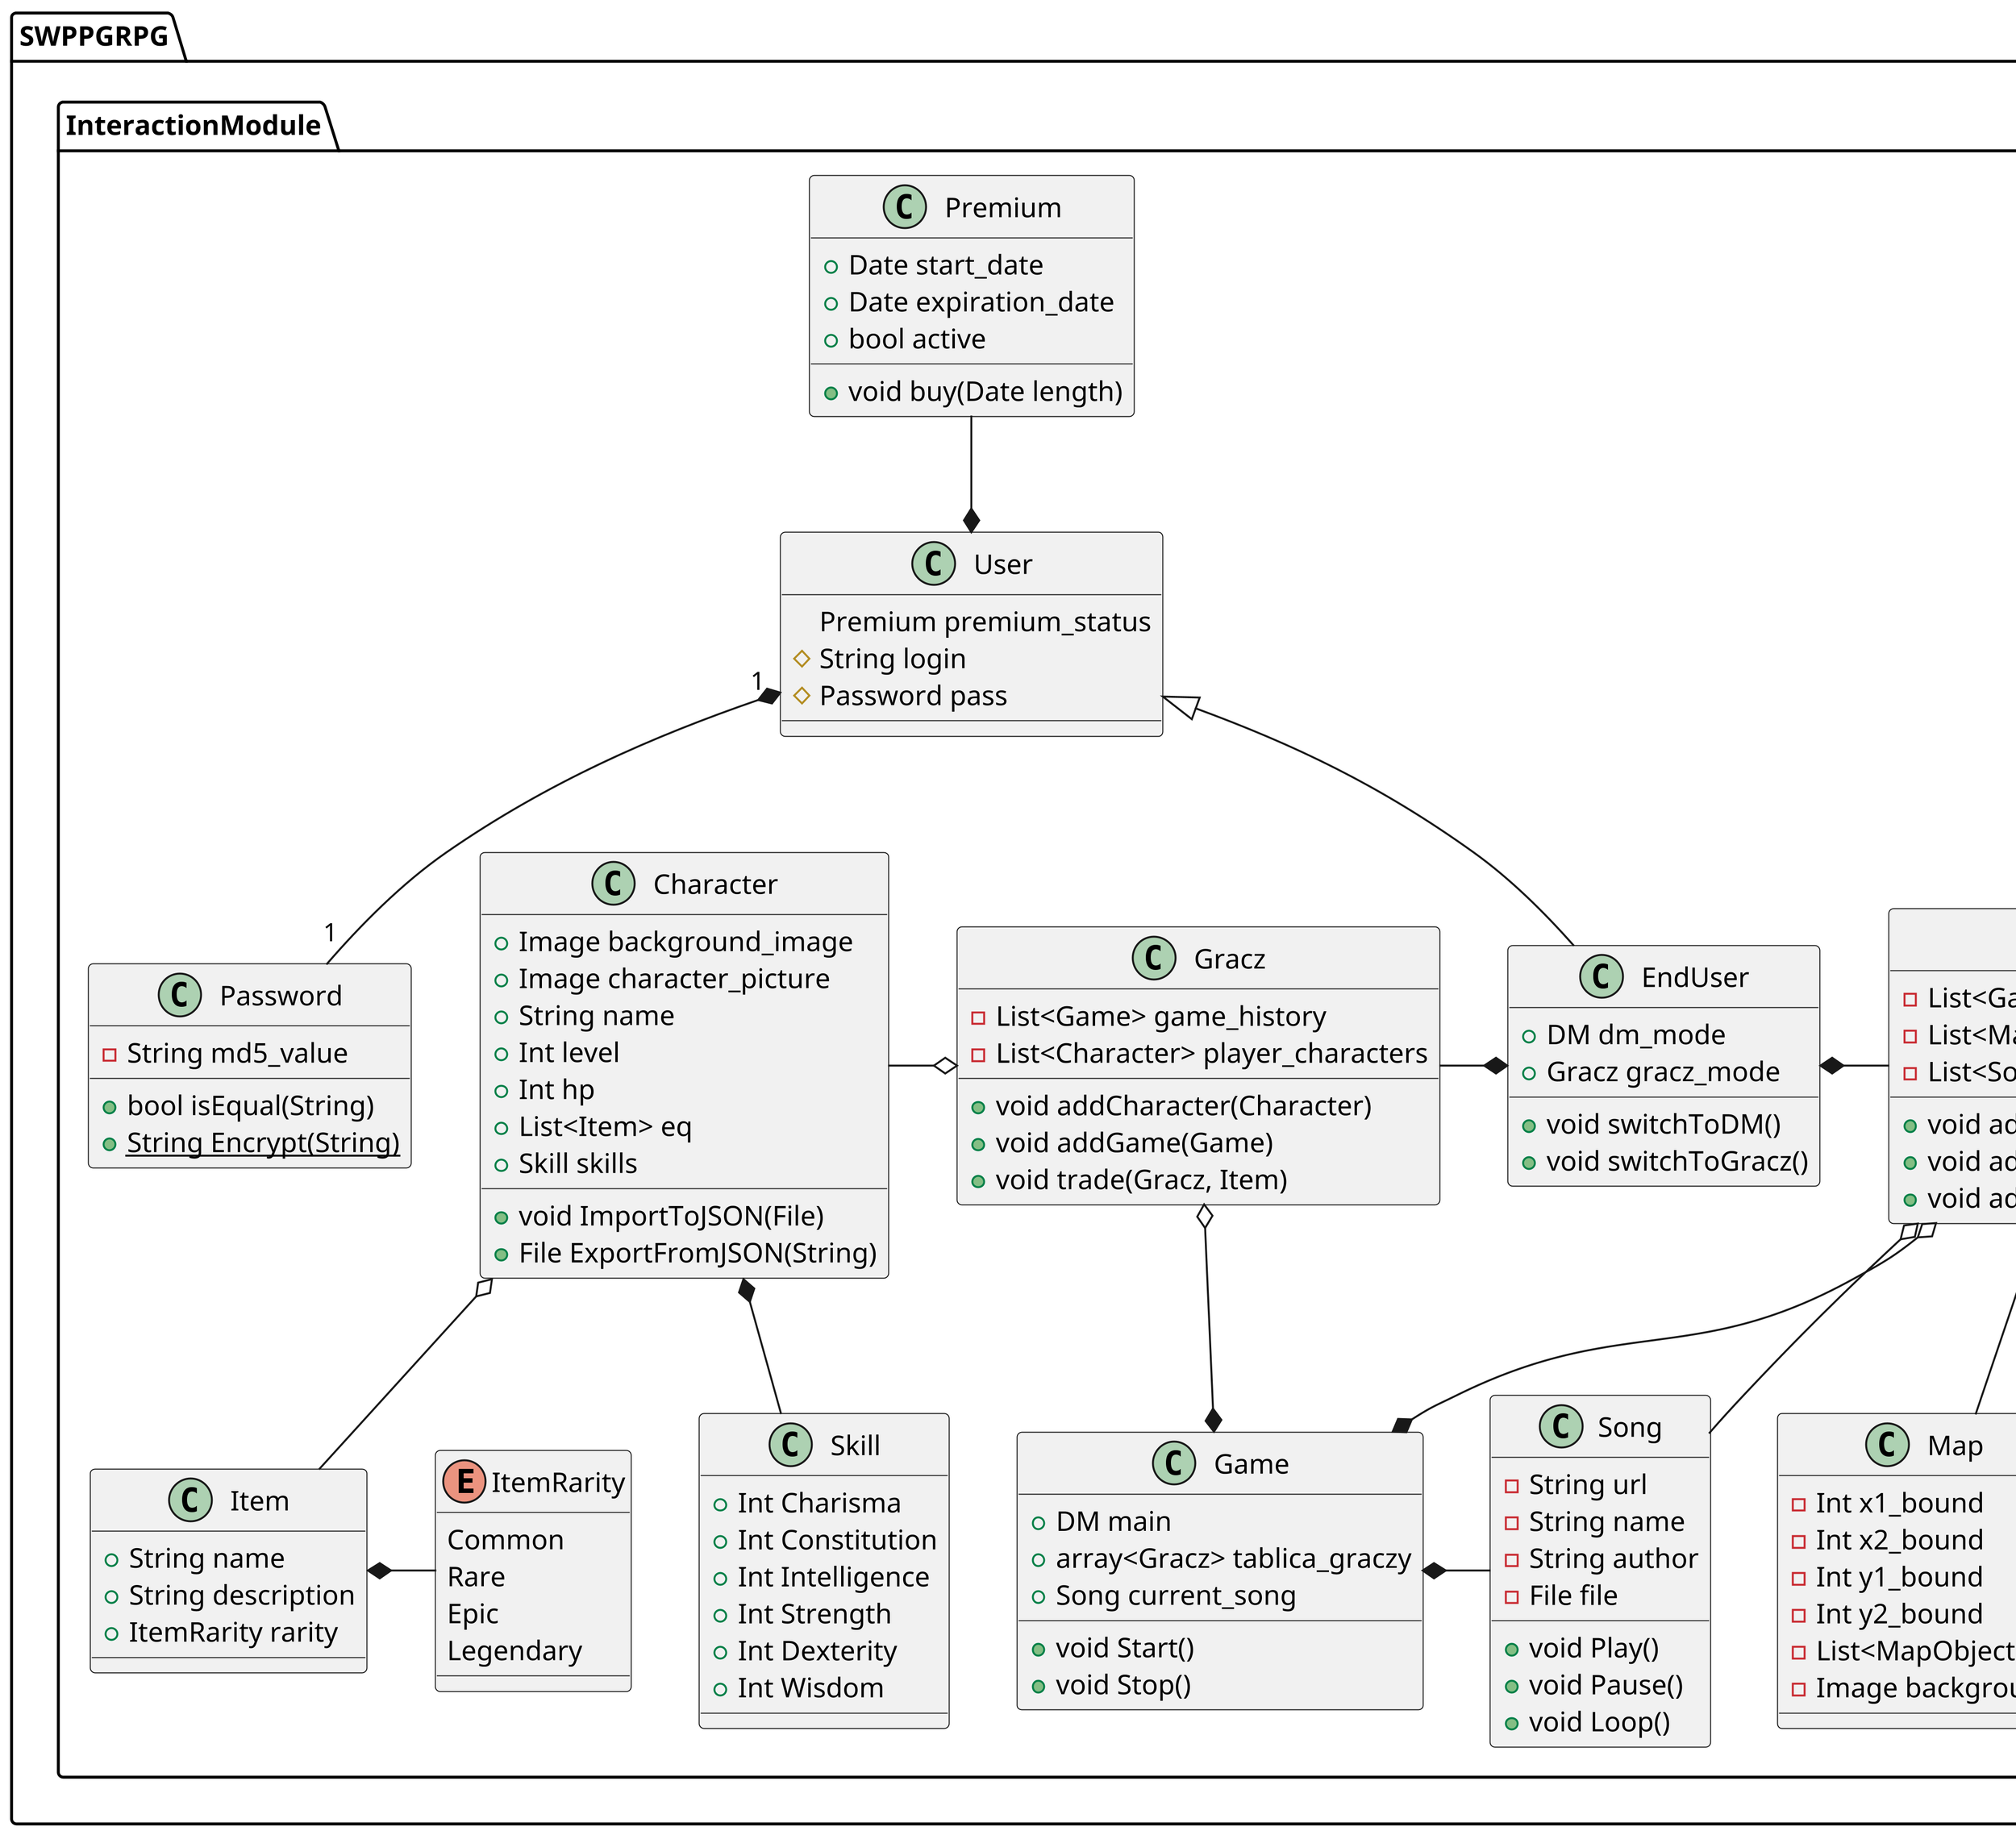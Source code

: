 @startuml
'https://plantuml.com/class-diagram

scale 5000 width
	namespace SWPPGRPG {
		namespace InteractionModule {
			class Password {
				-String md5_value
				+bool isEqual(String)
				+ {Static} String Encrypt(String)
			}

			class Premium {
				+Date start_date
				+Date expiration_date
				+bool active
				+void buy(Date length)
			}

			class User {
				Premium premium_status
				#String login
				#Password pass
			}
			class DM {
				-List<Game> hosted_games
				-List<Map> created_maps
				-List<Song> uploaded_tracks
				+void addGame(Game)
				+void addMap(Map)
				+void addSong(Song)
			}
			class Gracz {
				-List<Game> game_history
				-List<Character> player_characters
				+void addCharacter(Character)
				+void addGame(Game)
				+ void trade(Gracz, Item)
			}

			class Game {
				+DM main
				+array<Gracz> tablica_graczy
				+Song current_song
				+void Start()
				+void Stop()
			}

			class Character {
				+Image background_image
				+Image character_picture
				+String name
				+Int level
				+Int hp
				+List<Item> eq
				+Skill skills
				+void ImportToJSON(File)
				+File ExportFromJSON(String)
			}

			class Skill {
				+Int Charisma
				+Int Constitution
				+Int Intelligence
				+Int Strength
				+Int Dexterity
				+Int Wisdom
			}

			class Item {
				+String name
				+String description
				+ItemRarity rarity
			}

			enum ItemRarity {
				Common
				Rare
				Epic
				Legendary
			}

			class Song {
				-String url
				-String name
				-String author
				-File file
				+void Play()
				+void Pause()
				+void Loop()
			}

			class Map {
				-Int x1_bound
				-Int x2_bound
				-Int y1_bound
				-Int y2_bound
				-List<MapObject>
				-Image background
			}

			class MapObject {
				-int x
				-int y
				-Image texture
				-String name
				+void Render()
			}

			class EndUser {
				+DM dm_mode
				+Gracz gracz_mode
				+void switchToDM()
				+void switchToGracz()
			}

		}

		'==========================================================

		User "1" *-- "1" Password
        User <|-- EndUser

        EndUser *-r- DM
        EndUser *-l- Gracz

        DM o--* Game
        DM o-- Map
        DM o-- Song

        Gracz o-l- Character
        Gracz o--* Game

        Map o-r- MapObject

        Character o-- Item
        Character *-- Skill

        Item *-r- ItemRarity

        Song -l-* Game

        Premium --* User

        '==========================================================

	}

@enduml